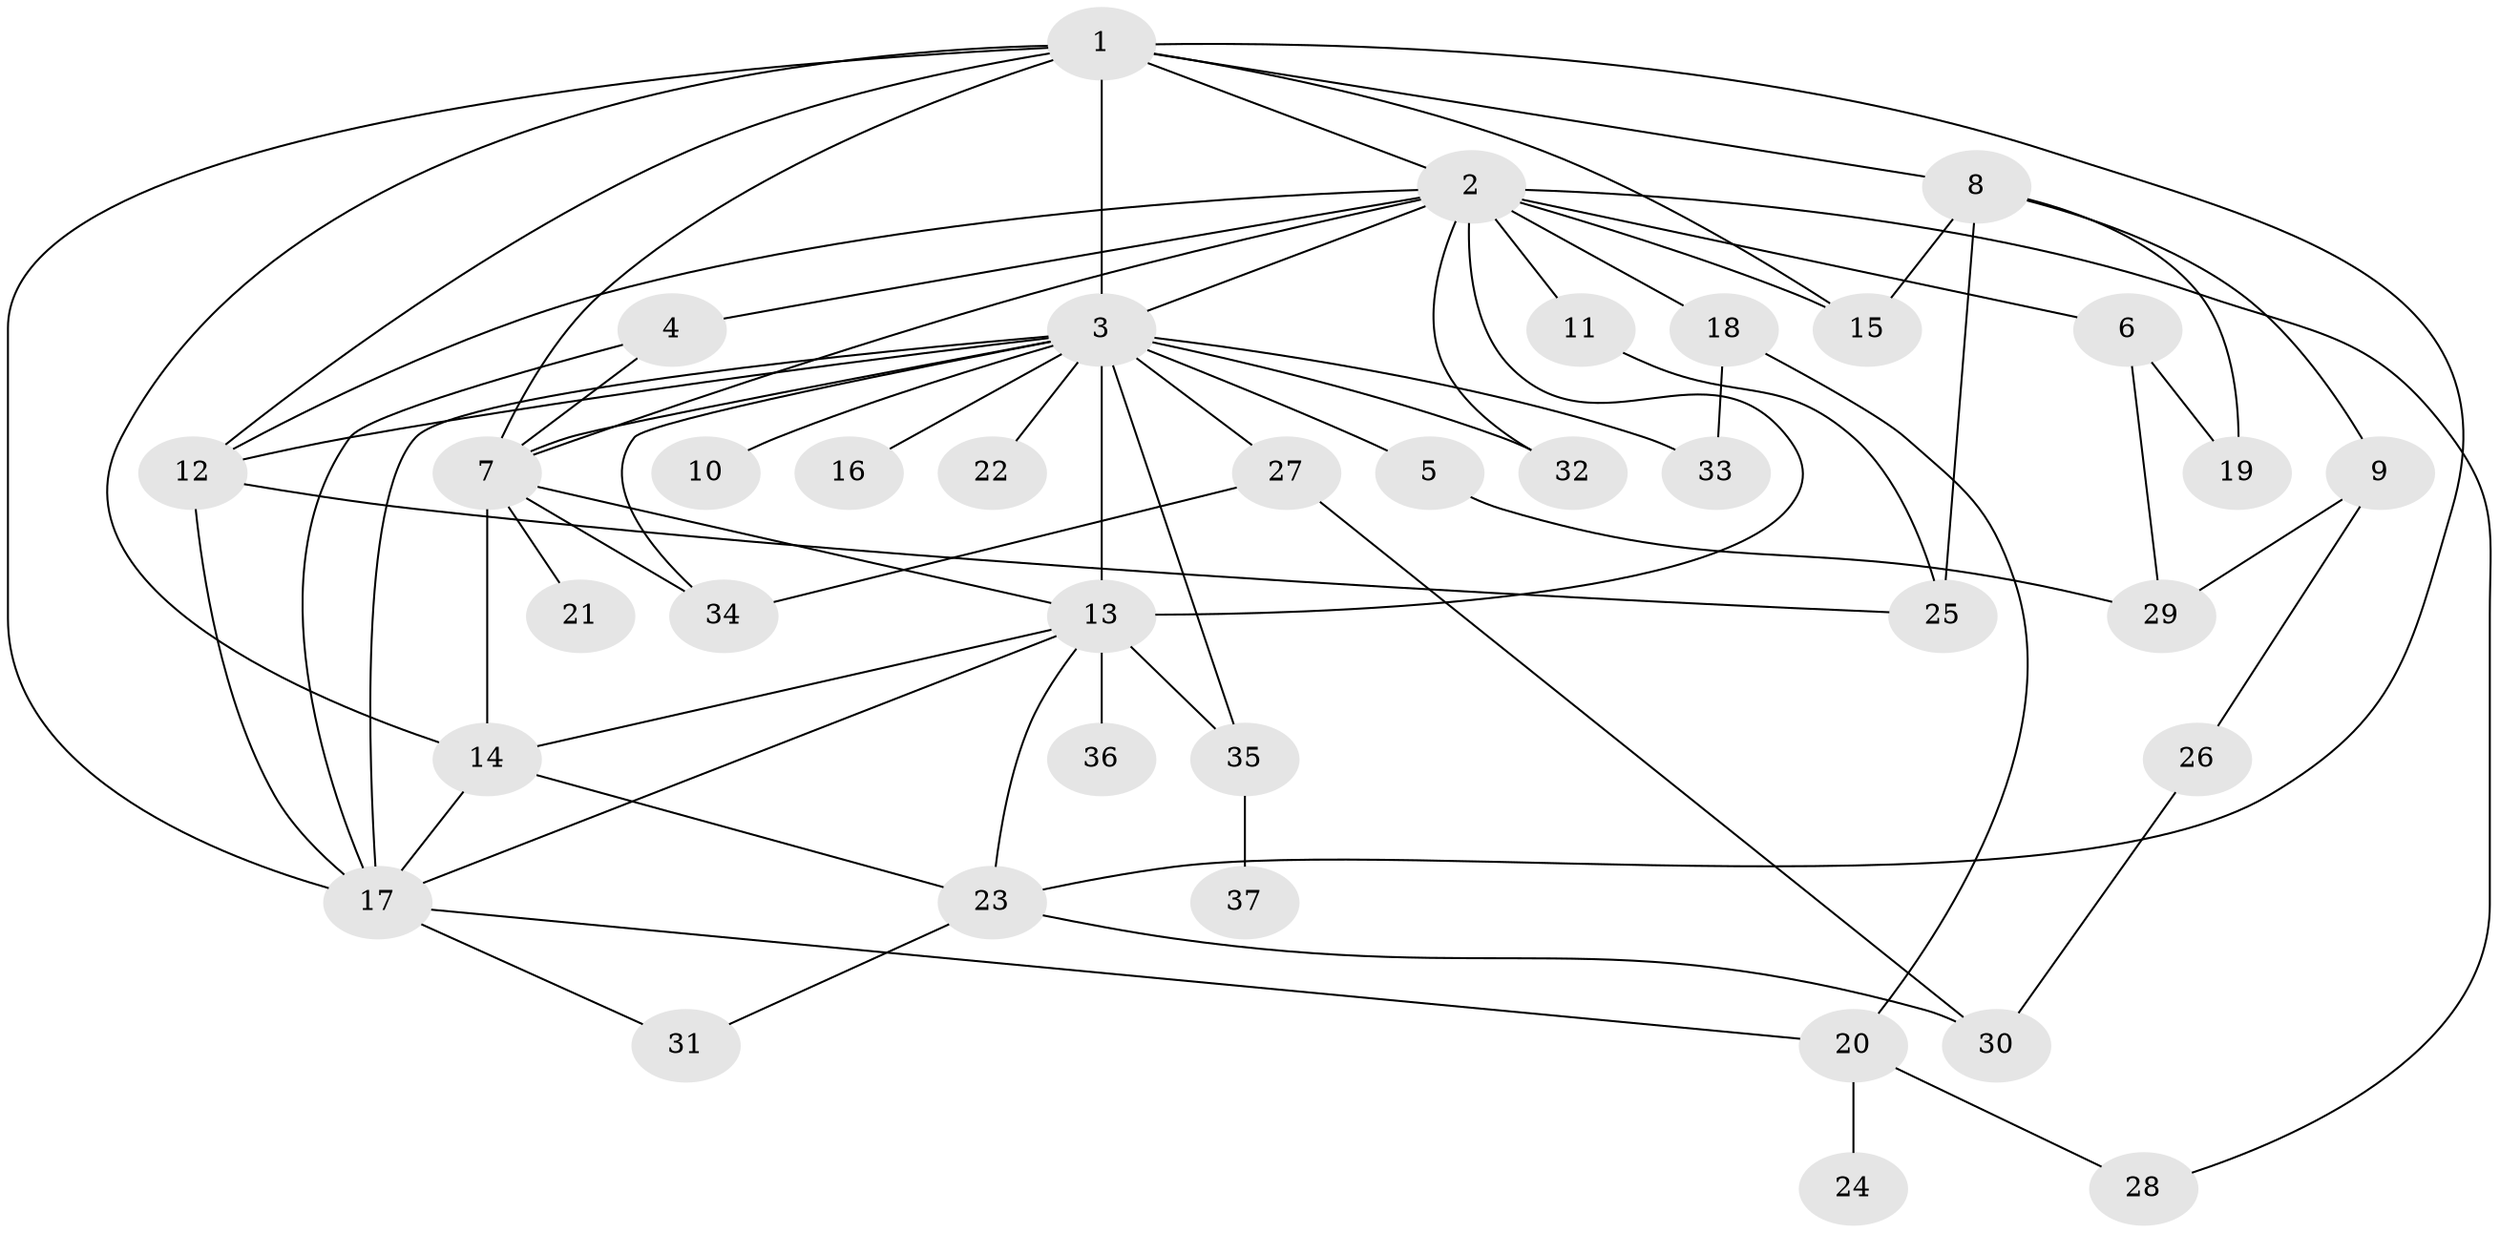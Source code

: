 // original degree distribution, {9: 0.025423728813559324, 18: 0.00847457627118644, 30: 0.00847457627118644, 4: 0.1016949152542373, 3: 0.1016949152542373, 6: 0.01694915254237288, 5: 0.0423728813559322, 2: 0.23728813559322035, 1: 0.4406779661016949, 8: 0.00847457627118644, 10: 0.00847457627118644}
// Generated by graph-tools (version 1.1) at 2025/50/03/04/25 22:50:17]
// undirected, 37 vertices, 70 edges
graph export_dot {
  node [color=gray90,style=filled];
  1;
  2;
  3;
  4;
  5;
  6;
  7;
  8;
  9;
  10;
  11;
  12;
  13;
  14;
  15;
  16;
  17;
  18;
  19;
  20;
  21;
  22;
  23;
  24;
  25;
  26;
  27;
  28;
  29;
  30;
  31;
  32;
  33;
  34;
  35;
  36;
  37;
  1 -- 2 [weight=1.0];
  1 -- 3 [weight=1.0];
  1 -- 7 [weight=1.0];
  1 -- 8 [weight=1.0];
  1 -- 12 [weight=1.0];
  1 -- 14 [weight=1.0];
  1 -- 15 [weight=1.0];
  1 -- 17 [weight=1.0];
  1 -- 23 [weight=1.0];
  2 -- 3 [weight=1.0];
  2 -- 4 [weight=1.0];
  2 -- 6 [weight=1.0];
  2 -- 7 [weight=1.0];
  2 -- 11 [weight=1.0];
  2 -- 12 [weight=1.0];
  2 -- 13 [weight=1.0];
  2 -- 15 [weight=2.0];
  2 -- 18 [weight=1.0];
  2 -- 28 [weight=1.0];
  2 -- 32 [weight=1.0];
  3 -- 5 [weight=1.0];
  3 -- 7 [weight=1.0];
  3 -- 10 [weight=1.0];
  3 -- 12 [weight=1.0];
  3 -- 13 [weight=14.0];
  3 -- 16 [weight=1.0];
  3 -- 17 [weight=2.0];
  3 -- 22 [weight=1.0];
  3 -- 27 [weight=1.0];
  3 -- 32 [weight=1.0];
  3 -- 33 [weight=1.0];
  3 -- 34 [weight=1.0];
  3 -- 35 [weight=1.0];
  4 -- 7 [weight=1.0];
  4 -- 17 [weight=1.0];
  5 -- 29 [weight=1.0];
  6 -- 19 [weight=1.0];
  6 -- 29 [weight=1.0];
  7 -- 13 [weight=1.0];
  7 -- 14 [weight=1.0];
  7 -- 21 [weight=1.0];
  7 -- 34 [weight=1.0];
  8 -- 9 [weight=1.0];
  8 -- 15 [weight=1.0];
  8 -- 19 [weight=1.0];
  8 -- 25 [weight=1.0];
  9 -- 26 [weight=1.0];
  9 -- 29 [weight=1.0];
  11 -- 25 [weight=1.0];
  12 -- 17 [weight=3.0];
  12 -- 25 [weight=1.0];
  13 -- 14 [weight=1.0];
  13 -- 17 [weight=1.0];
  13 -- 23 [weight=2.0];
  13 -- 35 [weight=1.0];
  13 -- 36 [weight=1.0];
  14 -- 17 [weight=2.0];
  14 -- 23 [weight=1.0];
  17 -- 20 [weight=1.0];
  17 -- 31 [weight=1.0];
  18 -- 20 [weight=1.0];
  18 -- 33 [weight=1.0];
  20 -- 24 [weight=1.0];
  20 -- 28 [weight=1.0];
  23 -- 30 [weight=1.0];
  23 -- 31 [weight=1.0];
  26 -- 30 [weight=1.0];
  27 -- 30 [weight=1.0];
  27 -- 34 [weight=1.0];
  35 -- 37 [weight=1.0];
}
